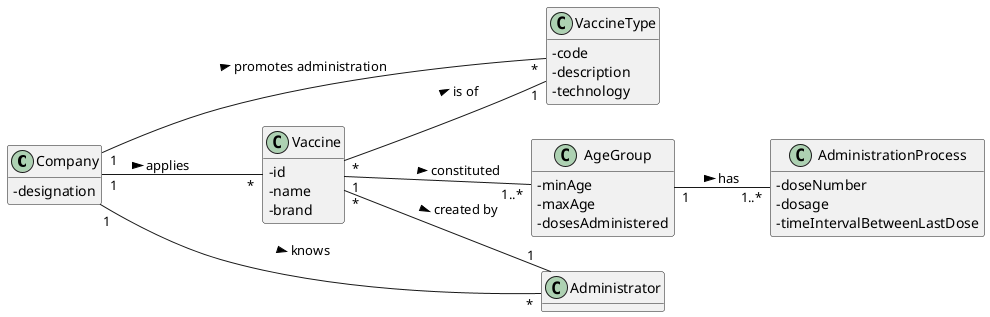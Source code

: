 @startuml
hide methods
left to right direction
skinparam classAttributeIconSize 0

class Company {
    -designation
}

class Vaccine {
    -id
    -name
    -brand
}

class VaccineType {
    -code
    -description
    -technology
}

class AgeGroup {
    -minAge
    -maxAge
    -dosesAdministered
}

class AdministrationProcess {
    -doseNumber
    -dosage
    -timeIntervalBetweenLastDose
}

class Administrator {
}

AgeGroup "1" -- "1..*" AdministrationProcess : has >

Company "1" -- "*" Administrator : knows >
Company "1" -- "*" Vaccine : applies >
Company "1" -- "*" VaccineType : promotes administration >

Vaccine "*" -- "1" Administrator: created by >
Vaccine "*" -- "1" VaccineType : is of >
Vaccine "1" -- "1..*" AgeGroup : constituted >

@enduml